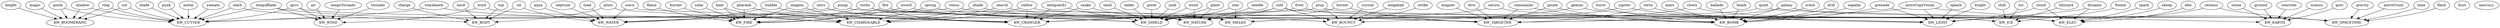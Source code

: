 digraph G {
    
    
    cut -> KW_CUTTER, KW_BOOMERANG
    guts -> KW_EARTH
    ice -> KW_ICE
    bomb -> KW_BOMB
    fire -> KW_FIRE, KW_SHIELD
    elec -> KW_ELEC
    time -> KW_SPACETIME
    oil -> KW_WATER, KW_BODY
    
    bubble -> KW_WATER, KW_CRAWLER
    metal -> KW_CUTTER
    heat -> KW_FIRE, KW_CHARGEABLE
    wood -> KW_NATURE, KW_SHIELD
    air -> KW_WIND
    quick -> KW_CUTTER, KW_BOOMERANG
    crash -> KW_BOMB
    flash -> KW_SPACETIME
    
    magnet -> KW_TARGETER
    top -> KW_BODY
    needle -> KW_NATURE
    shadow -> KW_CUTTER, KW_BOOMERANG
    gemini -> KW_LIGHT, KW_BOUNCY
    snake -> KW_NATURE, KW_CRAWLER
    hard -> KW_BODY
    spark -> KW_ELEC
    
    drill -> KW_BOMB // TARGETER
    ring -> KW_CUTTER, KW_BOOMERANG
    dust
    pharaoh -> KW_FIRE, KW_CHARGEABLE
    skull -> KW_SHIELD
    dive -> KW_TARGETER
    toad -> KW_WATER
    bright -> KW_LIGHT
    
    napalm -> KW_BOMB
    charge -> KW_BODY
    gyro -> KW_CUTTER, KW_WIND, KW_TARGETER
    stone -> KW_EARTH
    wave -> KW_WATER, KW_CRAWLER
    crystal -> KW_BOUNCY
    star -> KW_SHIELD, KW_MELEE
    gravity -> KW_SPACETIME
    
    blizzard -> KW_ICE
    flame -> KW_FIRE
    yamato -> KW_CUTTER
    plant -> KW_NATURE, KW_SHIELD
    centaur -> KW_LIGHT,  KW_SPACETIME
    knight -> KW_BOOMERANG // KW_MELEE, KW_BOUNCY, KW_CUTTER
    wind -> KW_WIND, KW_CRAWLER
    tomahawk -> KW_CUTTER, KW_NATURE
    
    freeze -> KW_ICE
    shade -> KW_BOUNCY, KW_CHARGEABLE
    spring -> KW_BOUNCY, KW_CHARGEABLE
    burst -> KW_BOMB
    turbo -> KW_FIRE, KW_CRAWLER, KW_SHIELD
    junk -> KW_SHIELD
    slash -> KW_CUTTER, KW_BODY
    cloud -> KW_ELEC, KW_LIGHT
    
    astroCrush -> KW_SPACETIME
    sword -> KW_FIRE, KW_MELEE // CUTTER ?
    clown -> KW_ELEC, KW_MELEE
    search -> KW_TARGETER, KW_CHARGEABLE
    aqua -> KW_WATER
    megaball -> KW_BOUNCY
    grenade -> KW_BOMB, KW_LIGHT
    frost -> KW_ICE, KW_CRAWLER
    tenguTornado -> KW_WIND
    
    tenguBlade -> KW_WIND, KW_CUTTER, KW_MELEE // KW_CHARGEABLE, KW_BOUNCY
    burner -> KW_FIRE
    ground -> KW_EARTH // KW_CUTTER
    magic -> KW_BOOMERANG
    pirate -> KW_BOMB, KW_TARGETER
    astroCopyVision -> KW_LIGHT,  KW_TARGETER,  KW_SPACETIME
    cold -> KW_ICE, KW_CRAWLER, KW_SHIELD, KW_BOUNCY
    dynamo -> KW_ELEC, KW_LIGHT
    
    plug -> KW_ELEC, KW_CRAWLER, KW_BOUNCY
    splash -> KW_LIGHT
    galaxy -> KW_TARGETER, KW_SPACETIME, KW_BOMB
    jewel -> KW_SHIELD
    concrete -> KW_EARTH
    tornado -> KW_WIND
    hornet -> KW_NATURE, KW_TARGETER
    magma -> KW_FIRE, KW_CHARGEABLE
    
    solar -> KW_FIRE
    nitro -> KW_CUTTER, KW_CRAWLER, KW_MELEE
    strike -> KW_BOUNCY
    sheep -> KW_ELEC
    commando -> KW_BOMB, KW_TARGETER
    chill -> KW_ICE
    pump -> KW_WATER, KW_SHIELD
    blade -> KW_CUTTER
    
    mercury
    venus -> KW_WATER, KW_BOMB
    mars -> KW_BOMB
    neptune -> KW_WATER
    jupiter -> KW_ELEC, KW_MELEE
    saturn -> KW_SHIELD,  KW_SPACETIME
    uranus -> KW_EARTH
    pluto -> KW_BODY, KW_CHARGEABLE
    terra -> KW_LIGHT, KW_TARGETER
    
    enker -> KW_SHIELD // KW_CHARGEABLE
    ballade -> KW_BOMB
    punk -> KW_CUTTER // KW_BOUNCY
    quint -> KW_EARTH, KW_MELEE
    
    rathor -> KW_CRAWLER, KW_LIGHT, KW_CHARGEABLE
    
    
	
	
	
	metguard1 -> KW_SHIELD, KW_CRAWLER
    
}